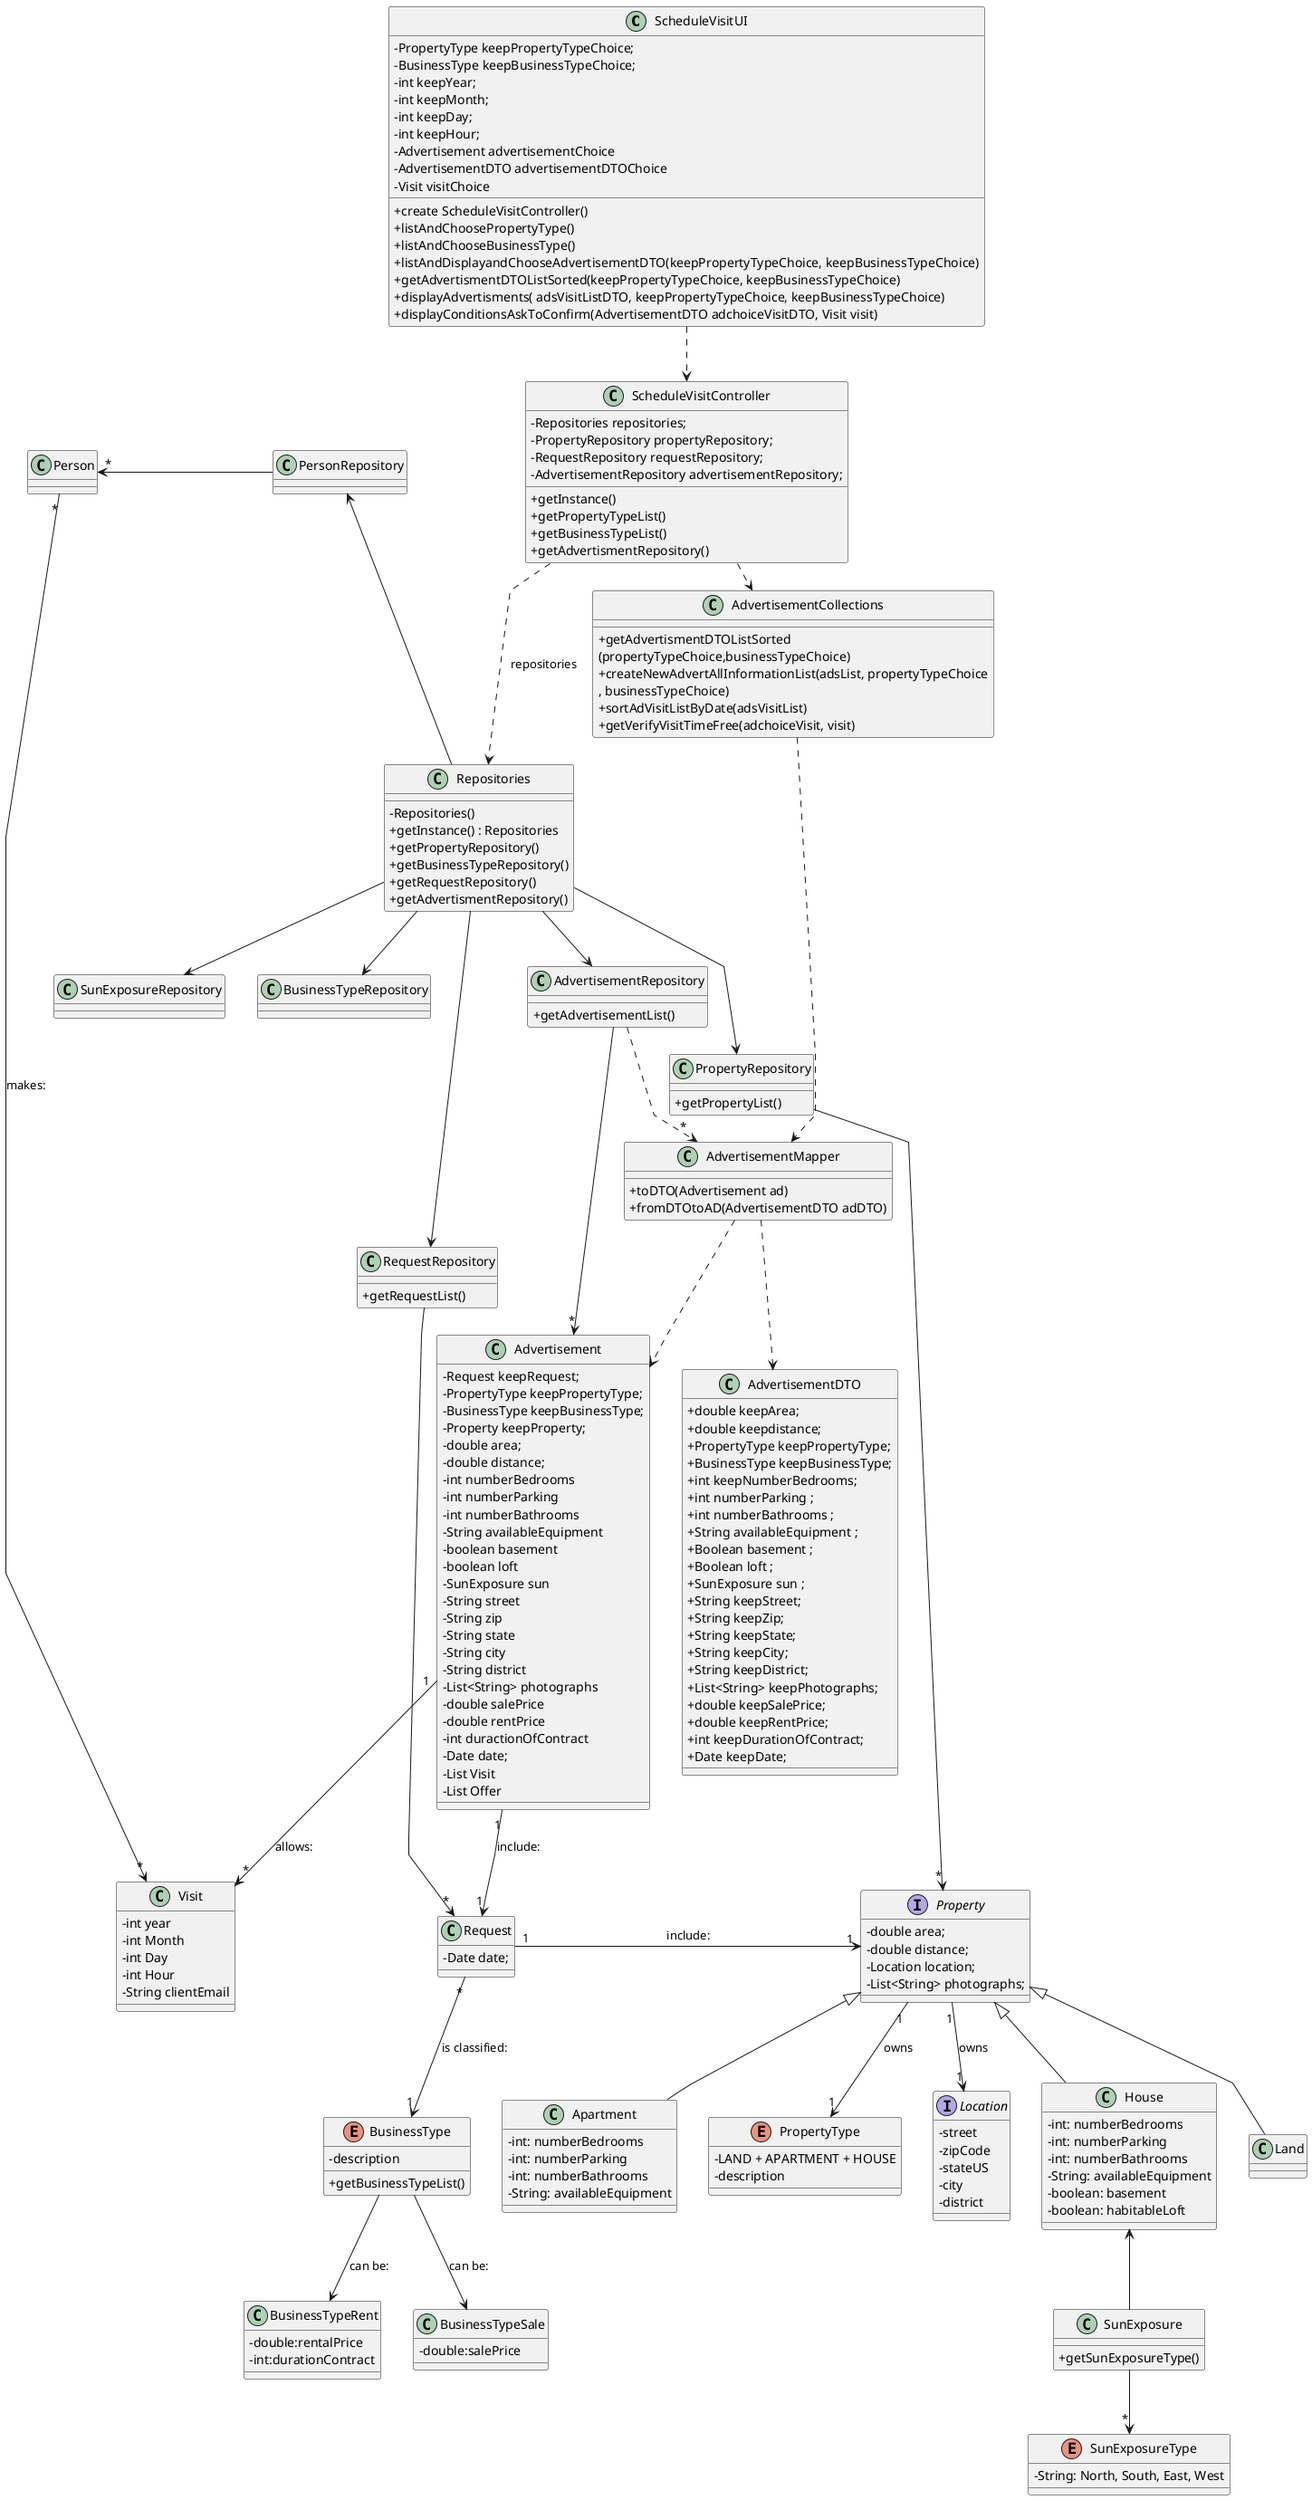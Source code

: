 @startuml
'skinparam monochrome true
skinparam packageStyle rectangle
skinparam shadowing false
skinparam linetype polyline
'skinparam linetype orto

skinparam classAttributeIconSize 0

'left to right direction

class ScheduleVisitUI {
- PropertyType keepPropertyTypeChoice;
- BusinessType keepBusinessTypeChoice;
- int keepYear;
- int keepMonth;
- int keepDay;
- int keepHour;
- Advertisement advertisementChoice
- AdvertisementDTO advertisementDTOChoice
- Visit visitChoice
+ create ScheduleVisitController()
+ listAndChoosePropertyType()
+ listAndChooseBusinessType()
+ listAndDisplayandChooseAdvertisementDTO(keepPropertyTypeChoice, keepBusinessTypeChoice)
+ getAdvertismentDTOListSorted(keepPropertyTypeChoice, keepBusinessTypeChoice)
+ displayAdvertisments( adsVisitListDTO, keepPropertyTypeChoice, keepBusinessTypeChoice)
+ displayConditionsAskToConfirm(AdvertisementDTO adchoiceVisitDTO, Visit visit)
}

'________________________________________________________________________________________

class ScheduleVisitController {
- Repositories repositories;
- PropertyRepository propertyRepository;
- RequestRepository requestRepository;
- AdvertisementRepository advertisementRepository;
+ getInstance()
+ getPropertyTypeList()
+ getBusinessTypeList()
+ getAdvertismentRepository()
}

'________________________________________________________________________________________


class Repositories {
- Repositories()
+ getInstance() : Repositories
+ getPropertyRepository()
+ getBusinessTypeRepository()
+ getRequestRepository()
+ getAdvertismentRepository()
}
'________________________________________________________________________________________

class PropertyRepository{
+ getPropertyList()
}
interface Property {
- double area;
- double distance;
- Location location;
- List<String> photographs;
}
class Land{
}
class Apartment{
- int: numberBedrooms
- int: numberParking
- int: numberBathrooms
- String: availableEquipment
}
class House{
- int: numberBedrooms
- int: numberParking
- int: numberBathrooms
- String: availableEquipment
- boolean: basement
- boolean: habitableLoft
}
enum SunExposureType {
- String: North, South, East, West
}
class SunExposure {
+ getSunExposureType()
}

enum PropertyType  {
 -LAND + APARTMENT + HOUSE
 -description
}

interface Location {
- street
- zipCode
- stateUS
- city
- district
}
'________________________________________________________________________________________
class RequestRepository{
+ getRequestList()
}
class Request{
- Date date;
}
class BusinessType{
+ getBusinessTypeList()
}
enum BusinessType  {
    -description
}
class BusinessTypeRent{
-double:rentalPrice
-int:durationContract
}
class BusinessTypeSale{
- double:salePrice
}
'________________________________________________________________________________________
class AdvertisementRepository {
+ getAdvertisementList()
}
class Advertisement {
- Request keepRequest;
- PropertyType keepPropertyType;
- BusinessType keepBusinessType;
- Property keepProperty;
- double area;
- double distance;
- int numberBedrooms
- int numberParking
- int numberBathrooms
- String availableEquipment
- boolean basement
- boolean loft
- SunExposure sun
- String street
- String zip
- String state
- String city
- String district
- List<String> photographs
- double salePrice
- double rentPrice
- int duractionOfContract
- Date date;
- List Visit
- List Offer
}
class AdvertisementMapper{
+ toDTO(Advertisement ad)
+ fromDTOtoAD(AdvertisementDTO adDTO)
}
class AdvertisementDTO{
+ double keepArea;
+ double keepdistance;
+ PropertyType keepPropertyType;
+ BusinessType keepBusinessType;
+ int keepNumberBedrooms;
+ int numberParking ;
+ int numberBathrooms ;
+ String availableEquipment ;
+ Boolean basement ;
+ Boolean loft ;
+ SunExposure sun ;
+ String keepStreet;
+ String keepZip;
+ String keepState;
+ String keepCity;
+ String keepDistrict;
+ List<String> keepPhotographs;
+ double keepSalePrice;
+ double keepRentPrice;
+ int keepDurationOfContract;
+ Date keepDate;
}

class AdvertisementCollections{
+ getAdvertismentDTOListSorted\n(propertyTypeChoice,businessTypeChoice)
+ createNewAdvertAllInformationList(adsList, propertyTypeChoice\n, businessTypeChoice)
+ sortAdVisitListByDate(adsVisitList)
+ getVerifyVisitTimeFree(adchoiceVisit, visit)
}

class Visit{
- int year
- int Month
- int Day
- int Hour
- String clientEmail
}
ScheduleVisitUI .down.> ScheduleVisitController

ScheduleVisitController .down.> Repositories: repositories

Repositories -down-> PropertyRepository
Repositories -down-> SunExposureRepository
Repositories -down-> BusinessTypeRepository
Repositories -down-> RequestRepository
Repositories -up-> PersonRepository
Repositories -down-> AdvertisementRepository

PropertyRepository -down-> "*" Property
Property "1" -down-> "1" PropertyType: owns
Property "1" -down-> "1" Location: owns
Land -up-|> Property
Apartment -up-|> Property
House -up-|> Property
SunExposure -up-> House
SunExposure --> "*" SunExposureType

RequestRepository -down-> "*" Request
Request "*"  -down-> "1" BusinessType: is classified:
Request "1"  -> "1" Property: include:
BusinessType -down-> BusinessTypeRent: can be:
BusinessType -down-> BusinessTypeSale: can be:

AdvertisementRepository -down-> "*" Advertisement
AdvertisementRepository .down.> "*" AdvertisementMapper
AdvertisementMapper .down.> AdvertisementDTO
AdvertisementMapper .down.> Advertisement

ScheduleVisitController .> AdvertisementCollections
AdvertisementCollections .> AdvertisementMapper

Advertisement "1"-->"1" Request: include:

PersonRepository -left-> "*" Person

Advertisement "1"--> "*"Visit: allows:

Person "*" --> "*" Visit: makes:

@enduml